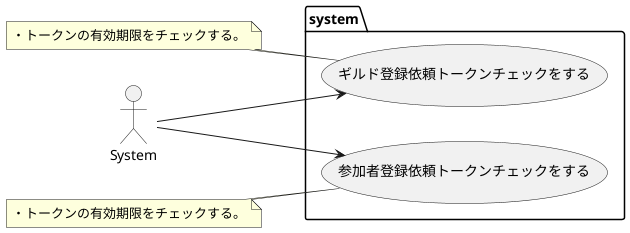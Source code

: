 @startuml

left to right direction

actor System as s

package "system" {
    usecase "ギルド登録依頼トークンチェックをする" as checkCreateGuildToken
    usecase "参加者登録依頼トークンチェックをする" as checkCreateParticipantToken
}

s --> checkCreateGuildToken
s --> checkCreateParticipantToken

note left of checkCreateGuildToken
・トークンの有効期限をチェックする。
end note

note left of checkCreateParticipantToken
・トークンの有効期限をチェックする。
end note

@enduml
